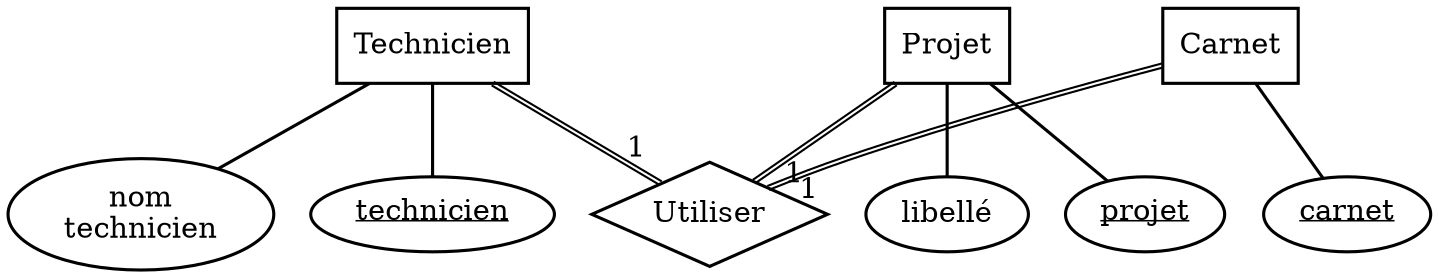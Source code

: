 // Generated by Mocodo 4.0.2

graph{
  start=42

  // Entities
  node [
    shape=box
    style=filled
    penwidth=1.5
    fillcolor="#FFFFFF"
  ]
  1 [label="Technicien"]
  6 [label="Projet"]
  5 [label="Carnet"]

  // Normal entity attributes
  node [
    shape=oval
    penwidth=1.5
    fillcolor="#FFFFFF"
  ]
  3 [label="nom\ntechnicien"]
  8 [label="libellé"]

  // Weak and strong entity attributes
  2 [label=<<u>technicien</u>>]
  7 [label=<<u>projet</u>>]
  9 [label=<<u>carnet</u>>]

  // Relationships
  node [
    shape=diamond
    height=0.7
    penwidth=1.5
    fillcolor="#FFFFFF"
  ]
  4 [label="Utiliser"]

  // Edges between entities and attributes
  edge [
    penwidth=1.5
  ]
  1 -- 2
  1 -- 3
  5 -- 9
  6 -- 7
  6 -- 8

  // Edges between entities and relationships
  edge [
    penwidth=1
    color="#000000:#000000"
    labeldistance=2
    headlabel=1
  ]
  1 -- 4
  5 -- 4
  6 -- 4
}